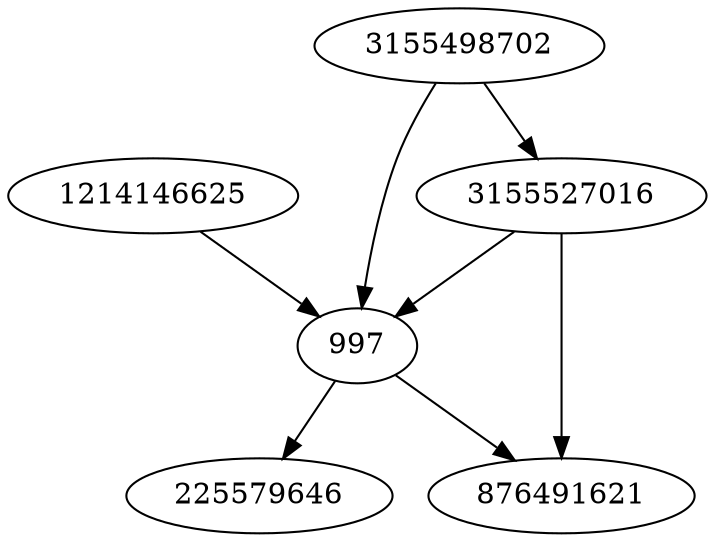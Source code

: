 strict digraph  {
1214146625;
876491621;
997;
3155527016;
3155498702;
225579646;
1214146625 -> 997;
997 -> 876491621;
997 -> 225579646;
3155527016 -> 876491621;
3155527016 -> 997;
3155498702 -> 3155527016;
3155498702 -> 997;
}
